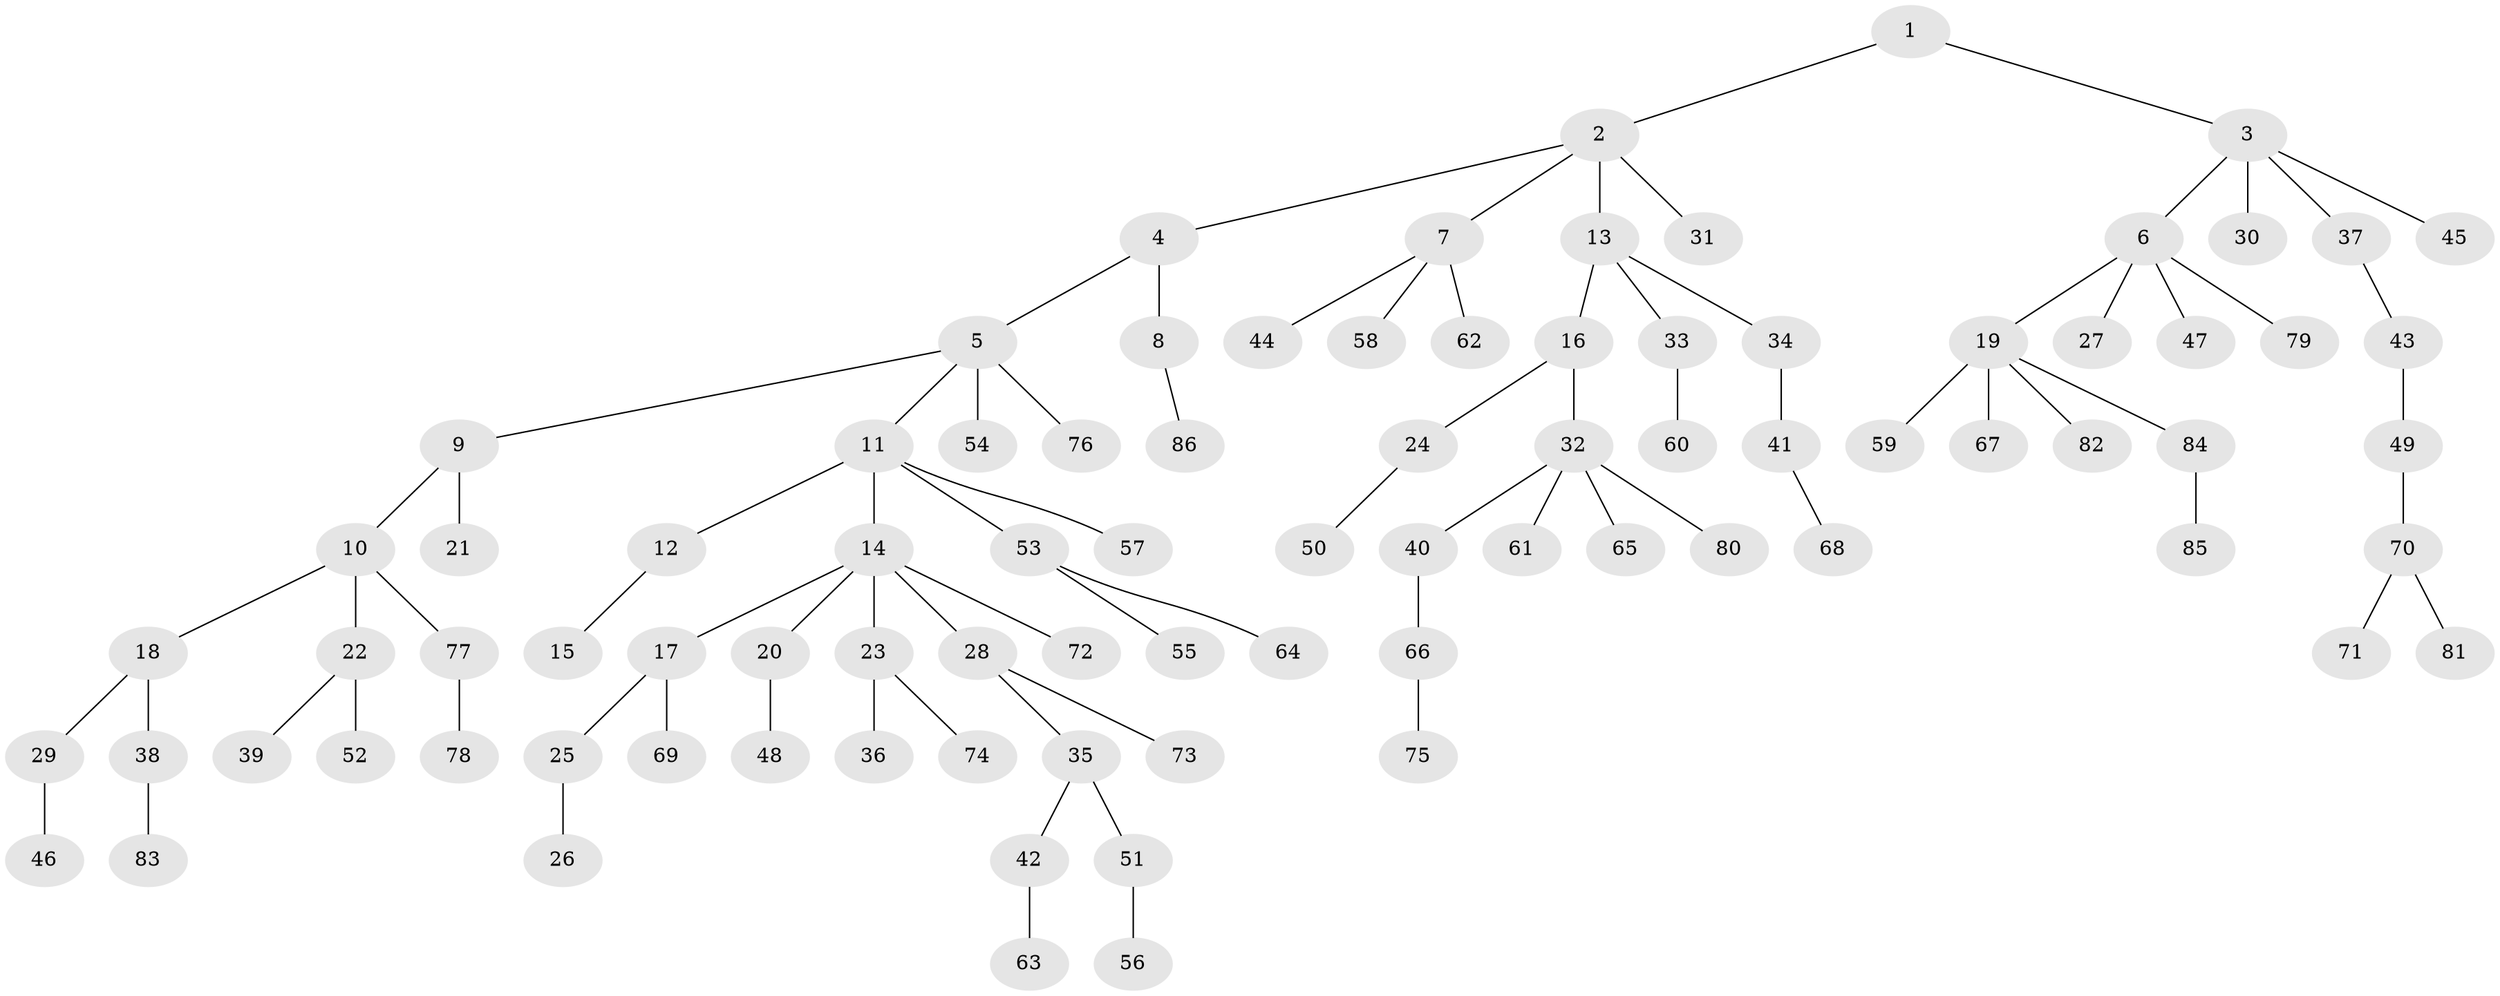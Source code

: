 // Generated by graph-tools (version 1.1) at 2025/36/03/09/25 02:36:32]
// undirected, 86 vertices, 85 edges
graph export_dot {
graph [start="1"]
  node [color=gray90,style=filled];
  1;
  2;
  3;
  4;
  5;
  6;
  7;
  8;
  9;
  10;
  11;
  12;
  13;
  14;
  15;
  16;
  17;
  18;
  19;
  20;
  21;
  22;
  23;
  24;
  25;
  26;
  27;
  28;
  29;
  30;
  31;
  32;
  33;
  34;
  35;
  36;
  37;
  38;
  39;
  40;
  41;
  42;
  43;
  44;
  45;
  46;
  47;
  48;
  49;
  50;
  51;
  52;
  53;
  54;
  55;
  56;
  57;
  58;
  59;
  60;
  61;
  62;
  63;
  64;
  65;
  66;
  67;
  68;
  69;
  70;
  71;
  72;
  73;
  74;
  75;
  76;
  77;
  78;
  79;
  80;
  81;
  82;
  83;
  84;
  85;
  86;
  1 -- 2;
  1 -- 3;
  2 -- 4;
  2 -- 7;
  2 -- 13;
  2 -- 31;
  3 -- 6;
  3 -- 30;
  3 -- 37;
  3 -- 45;
  4 -- 5;
  4 -- 8;
  5 -- 9;
  5 -- 11;
  5 -- 54;
  5 -- 76;
  6 -- 19;
  6 -- 27;
  6 -- 47;
  6 -- 79;
  7 -- 44;
  7 -- 58;
  7 -- 62;
  8 -- 86;
  9 -- 10;
  9 -- 21;
  10 -- 18;
  10 -- 22;
  10 -- 77;
  11 -- 12;
  11 -- 14;
  11 -- 53;
  11 -- 57;
  12 -- 15;
  13 -- 16;
  13 -- 33;
  13 -- 34;
  14 -- 17;
  14 -- 20;
  14 -- 23;
  14 -- 28;
  14 -- 72;
  16 -- 24;
  16 -- 32;
  17 -- 25;
  17 -- 69;
  18 -- 29;
  18 -- 38;
  19 -- 59;
  19 -- 67;
  19 -- 82;
  19 -- 84;
  20 -- 48;
  22 -- 39;
  22 -- 52;
  23 -- 36;
  23 -- 74;
  24 -- 50;
  25 -- 26;
  28 -- 35;
  28 -- 73;
  29 -- 46;
  32 -- 40;
  32 -- 61;
  32 -- 65;
  32 -- 80;
  33 -- 60;
  34 -- 41;
  35 -- 42;
  35 -- 51;
  37 -- 43;
  38 -- 83;
  40 -- 66;
  41 -- 68;
  42 -- 63;
  43 -- 49;
  49 -- 70;
  51 -- 56;
  53 -- 55;
  53 -- 64;
  66 -- 75;
  70 -- 71;
  70 -- 81;
  77 -- 78;
  84 -- 85;
}
